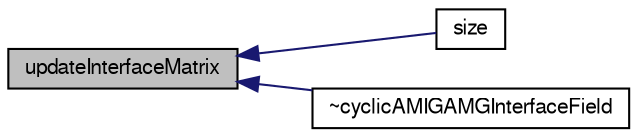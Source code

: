 digraph "updateInterfaceMatrix"
{
  bgcolor="transparent";
  edge [fontname="FreeSans",fontsize="10",labelfontname="FreeSans",labelfontsize="10"];
  node [fontname="FreeSans",fontsize="10",shape=record];
  rankdir="LR";
  Node17 [label="updateInterfaceMatrix",height=0.2,width=0.4,color="black", fillcolor="grey75", style="filled", fontcolor="black"];
  Node17 -> Node18 [dir="back",color="midnightblue",fontsize="10",style="solid",fontname="FreeSans"];
  Node18 [label="size",height=0.2,width=0.4,color="black",URL="$a24898.html#a9facbf0a118d395c89884e45a5ca4e4b",tooltip="Return size. "];
  Node17 -> Node19 [dir="back",color="midnightblue",fontsize="10",style="solid",fontname="FreeSans"];
  Node19 [label="~cyclicAMIGAMGInterfaceField",height=0.2,width=0.4,color="black",URL="$a24898.html#aaa9b5f99c55c85bb6af8b4b4e32ef391",tooltip="Destructor. "];
}
